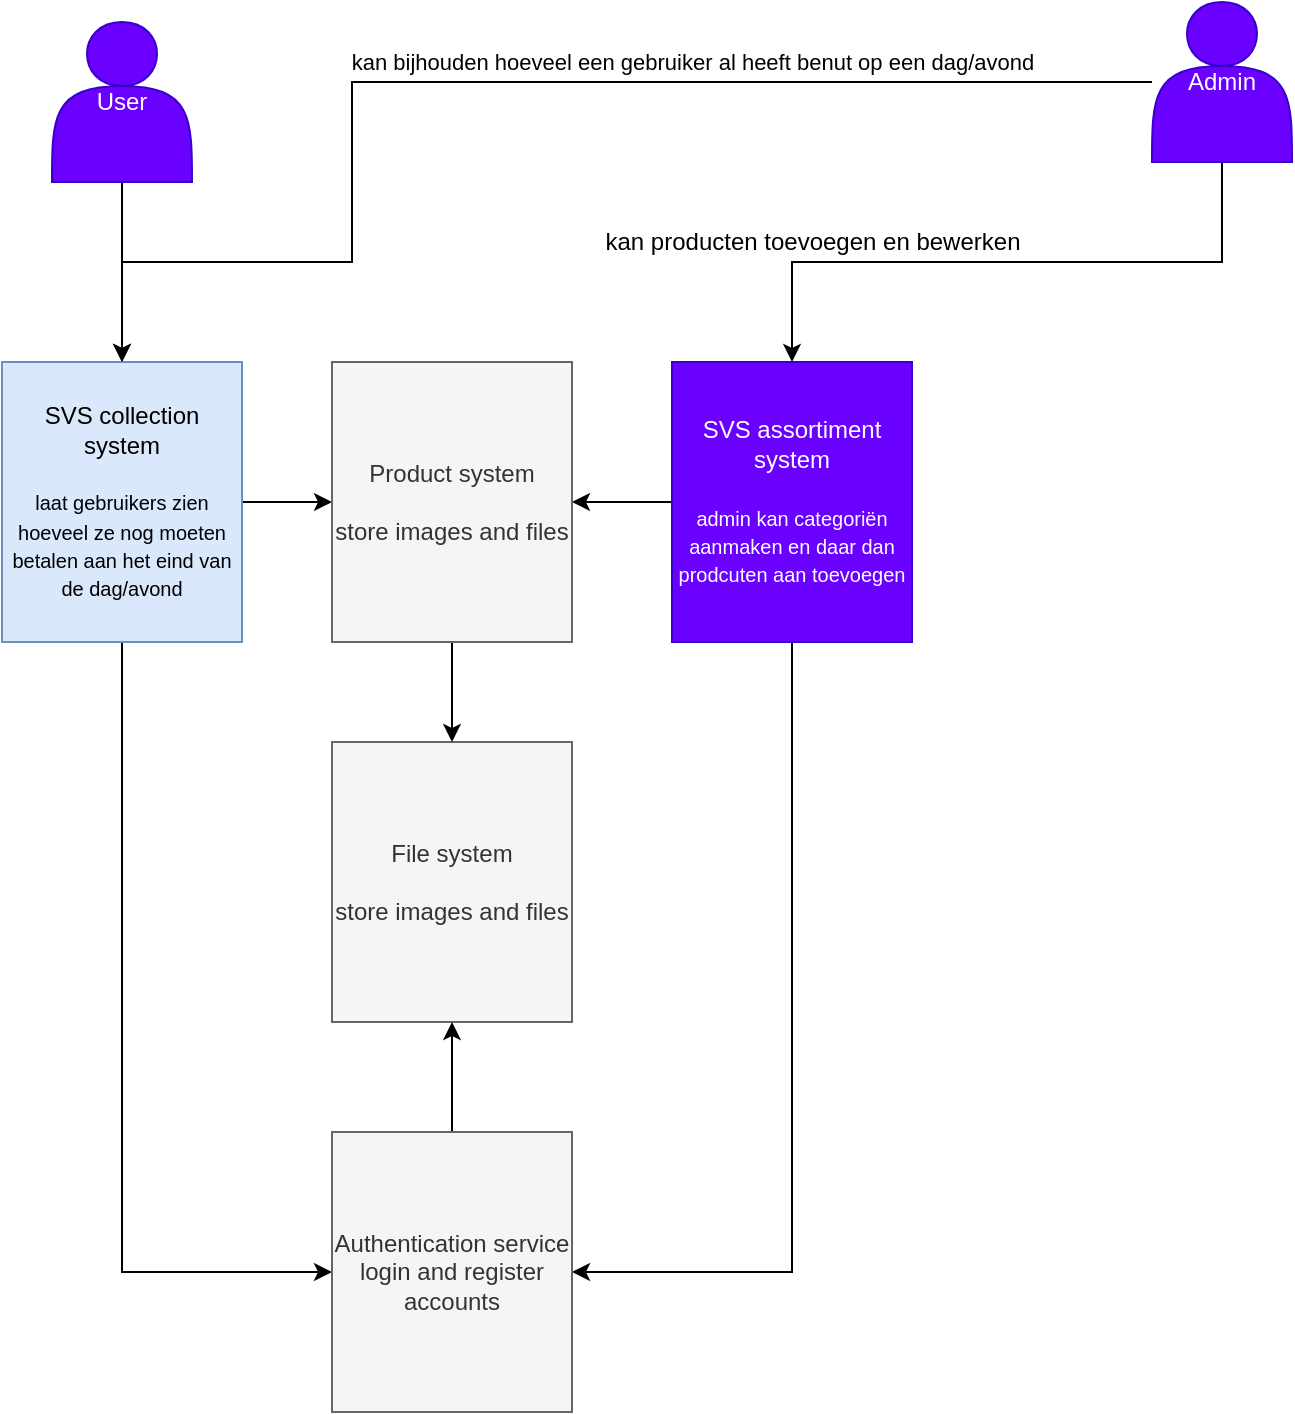 <mxfile version="13.7.7" type="device" pages="3"><diagram id="rbD4eceNmTdBEYtdzy2m" name="C1"><mxGraphModel dx="1662" dy="794" grid="1" gridSize="10" guides="1" tooltips="1" connect="1" arrows="1" fold="1" page="1" pageScale="1" pageWidth="827" pageHeight="1169" math="0" shadow="0"><root><mxCell id="0"/><mxCell id="1" parent="0"/><mxCell id="bnnjykZNKWpALdHbrsxe-6" style="edgeStyle=orthogonalEdgeStyle;rounded=0;orthogonalLoop=1;jettySize=auto;html=1;entryX=0.5;entryY=0;entryDx=0;entryDy=0;" parent="1" source="bnnjykZNKWpALdHbrsxe-1" target="bnnjykZNKWpALdHbrsxe-2" edge="1"><mxGeometry relative="1" as="geometry"/></mxCell><mxCell id="bnnjykZNKWpALdHbrsxe-1" value="User" style="shape=actor;whiteSpace=wrap;html=1;fillColor=#6a00ff;strokeColor=#3700CC;fontColor=#ffffff;" parent="1" vertex="1"><mxGeometry x="190" y="30" width="70" height="80" as="geometry"/></mxCell><mxCell id="EZe7z3fsxnue-4LnF_LR-4" style="edgeStyle=orthogonalEdgeStyle;rounded=0;orthogonalLoop=1;jettySize=auto;html=1;entryX=0;entryY=0.5;entryDx=0;entryDy=0;" edge="1" parent="1" source="bnnjykZNKWpALdHbrsxe-2" target="EZe7z3fsxnue-4LnF_LR-2"><mxGeometry relative="1" as="geometry"/></mxCell><mxCell id="EZe7z3fsxnue-4LnF_LR-8" style="edgeStyle=orthogonalEdgeStyle;rounded=0;orthogonalLoop=1;jettySize=auto;html=1;entryX=0;entryY=0.5;entryDx=0;entryDy=0;" edge="1" parent="1" source="bnnjykZNKWpALdHbrsxe-2" target="OUmCEBdWCQK563Elppng-1"><mxGeometry relative="1" as="geometry"><Array as="points"><mxPoint x="225" y="655"/></Array></mxGeometry></mxCell><mxCell id="bnnjykZNKWpALdHbrsxe-2" value="SVS collection system&lt;br&gt;&lt;br&gt;&lt;font style=&quot;font-size: 10px&quot;&gt;laat gebruikers zien hoeveel ze nog moeten betalen aan het eind van de dag/avond&lt;/font&gt;" style="rounded=0;whiteSpace=wrap;html=1;fillColor=#dae8fc;strokeColor=#6c8ebf;" parent="1" vertex="1"><mxGeometry x="165" y="200" width="120" height="140" as="geometry"/></mxCell><mxCell id="bnnjykZNKWpALdHbrsxe-7" style="edgeStyle=orthogonalEdgeStyle;rounded=0;orthogonalLoop=1;jettySize=auto;html=1;entryX=0.5;entryY=0;entryDx=0;entryDy=0;" parent="1" source="bnnjykZNKWpALdHbrsxe-3" target="bnnjykZNKWpALdHbrsxe-2" edge="1"><mxGeometry relative="1" as="geometry"><Array as="points"><mxPoint x="340" y="60"/><mxPoint x="340" y="150"/><mxPoint x="225" y="150"/></Array></mxGeometry></mxCell><mxCell id="bnnjykZNKWpALdHbrsxe-9" style="edgeStyle=orthogonalEdgeStyle;rounded=0;orthogonalLoop=1;jettySize=auto;html=1;" parent="1" source="bnnjykZNKWpALdHbrsxe-3" target="bnnjykZNKWpALdHbrsxe-8" edge="1"><mxGeometry relative="1" as="geometry"><Array as="points"><mxPoint x="685" y="150"/><mxPoint x="440" y="150"/></Array></mxGeometry></mxCell><mxCell id="bnnjykZNKWpALdHbrsxe-3" value="Admin" style="shape=actor;whiteSpace=wrap;html=1;fillColor=#6a00ff;strokeColor=#3700CC;fontColor=#ffffff;" parent="1" vertex="1"><mxGeometry x="740" y="20" width="70" height="80" as="geometry"/></mxCell><mxCell id="bnnjykZNKWpALdHbrsxe-4" value="File system&lt;br&gt;&lt;br&gt;store images and files" style="rounded=0;whiteSpace=wrap;html=1;fillColor=#f5f5f5;strokeColor=#666666;fontColor=#333333;" parent="1" vertex="1"><mxGeometry x="330" y="390" width="120" height="140" as="geometry"/></mxCell><mxCell id="EZe7z3fsxnue-4LnF_LR-5" style="edgeStyle=orthogonalEdgeStyle;rounded=0;orthogonalLoop=1;jettySize=auto;html=1;entryX=1;entryY=0.5;entryDx=0;entryDy=0;" edge="1" parent="1" source="bnnjykZNKWpALdHbrsxe-8" target="EZe7z3fsxnue-4LnF_LR-2"><mxGeometry relative="1" as="geometry"/></mxCell><mxCell id="EZe7z3fsxnue-4LnF_LR-9" style="edgeStyle=orthogonalEdgeStyle;rounded=0;orthogonalLoop=1;jettySize=auto;html=1;entryX=1;entryY=0.5;entryDx=0;entryDy=0;" edge="1" parent="1" source="bnnjykZNKWpALdHbrsxe-8" target="OUmCEBdWCQK563Elppng-1"><mxGeometry relative="1" as="geometry"><Array as="points"><mxPoint x="560" y="655"/></Array></mxGeometry></mxCell><mxCell id="bnnjykZNKWpALdHbrsxe-8" value="SVS assortiment system&lt;br&gt;&lt;br&gt;&lt;font style=&quot;font-size: 10px&quot;&gt;admin kan categoriën aanmaken en daar dan prodcuten aan toevoegen&lt;/font&gt;" style="rounded=0;whiteSpace=wrap;html=1;fillColor=#6a00ff;strokeColor=#3700CC;fontColor=#ffffff;" parent="1" vertex="1"><mxGeometry x="500" y="200" width="120" height="140" as="geometry"/></mxCell><mxCell id="bnnjykZNKWpALdHbrsxe-13" value="kan producten toevoegen en bewerken" style="text;html=1;align=center;verticalAlign=middle;resizable=0;points=[];autosize=1;" parent="1" vertex="1"><mxGeometry x="460" y="130" width="220" height="20" as="geometry"/></mxCell><mxCell id="bnnjykZNKWpALdHbrsxe-14" value="&lt;span style=&quot;font-size: 11px ; background-color: rgb(255 , 255 , 255)&quot;&gt;kan bijhouden hoeveel een gebruiker al heeft benut op een dag/avond&lt;/span&gt;" style="text;html=1;align=center;verticalAlign=middle;resizable=0;points=[];autosize=1;" parent="1" vertex="1"><mxGeometry x="330" y="40" width="360" height="20" as="geometry"/></mxCell><mxCell id="EZe7z3fsxnue-4LnF_LR-10" style="edgeStyle=orthogonalEdgeStyle;rounded=0;orthogonalLoop=1;jettySize=auto;html=1;entryX=0.5;entryY=1;entryDx=0;entryDy=0;" edge="1" parent="1" source="OUmCEBdWCQK563Elppng-1" target="bnnjykZNKWpALdHbrsxe-4"><mxGeometry relative="1" as="geometry"/></mxCell><mxCell id="OUmCEBdWCQK563Elppng-1" value="Authentication service&lt;br&gt;login and register accounts" style="rounded=0;whiteSpace=wrap;html=1;fillColor=#f5f5f5;strokeColor=#666666;fontColor=#333333;" parent="1" vertex="1"><mxGeometry x="330" y="585" width="120" height="140" as="geometry"/></mxCell><mxCell id="EZe7z3fsxnue-4LnF_LR-11" style="edgeStyle=orthogonalEdgeStyle;rounded=0;orthogonalLoop=1;jettySize=auto;html=1;entryX=0.5;entryY=0;entryDx=0;entryDy=0;" edge="1" parent="1" source="EZe7z3fsxnue-4LnF_LR-2" target="bnnjykZNKWpALdHbrsxe-4"><mxGeometry relative="1" as="geometry"/></mxCell><mxCell id="EZe7z3fsxnue-4LnF_LR-2" value="Product system&lt;br&gt;&lt;br&gt;store images and files" style="rounded=0;whiteSpace=wrap;html=1;fillColor=#f5f5f5;strokeColor=#666666;fontColor=#333333;" vertex="1" parent="1"><mxGeometry x="330" y="200" width="120" height="140" as="geometry"/></mxCell></root></mxGraphModel></diagram><diagram id="yxRo_j-AILU40IncbYvp" name="C2"><mxGraphModel dx="1662" dy="794" grid="1" gridSize="10" guides="1" tooltips="1" connect="1" arrows="1" fold="1" page="1" pageScale="1" pageWidth="827" pageHeight="1169" math="0" shadow="0"><root><mxCell id="LDkmEJXlD99__N3cSH7f-0"/><mxCell id="LDkmEJXlD99__N3cSH7f-1" parent="LDkmEJXlD99__N3cSH7f-0"/><mxCell id="Fb5yS7rQ-wrxTgypPYb2-0" value="" style="rounded=0;whiteSpace=wrap;html=1;fillColor=none;dashed=1;" parent="LDkmEJXlD99__N3cSH7f-1" vertex="1"><mxGeometry x="40" y="210" width="540" height="870" as="geometry"/></mxCell><mxCell id="Lp0hBQQdpkryb6F3CE_q-1" style="edgeStyle=orthogonalEdgeStyle;rounded=0;orthogonalLoop=1;jettySize=auto;html=1;entryX=0.5;entryY=0;entryDx=0;entryDy=0;" edge="1" parent="LDkmEJXlD99__N3cSH7f-1" source="Fb5yS7rQ-wrxTgypPYb2-2" target="Fb5yS7rQ-wrxTgypPYb2-9"><mxGeometry relative="1" as="geometry"/></mxCell><mxCell id="Fb5yS7rQ-wrxTgypPYb2-2" value="Web Application&lt;br&gt;&lt;br&gt;bezorgt de statische content en admin-page application" style="rounded=0;whiteSpace=wrap;html=1;dashed=1;fillColor=#0050ef;strokeColor=#001DBC;fontColor=#ffffff;" parent="LDkmEJXlD99__N3cSH7f-1" vertex="1"><mxGeometry x="50" y="220" width="120" height="110" as="geometry"/></mxCell><mxCell id="Lp0hBQQdpkryb6F3CE_q-3" style="edgeStyle=orthogonalEdgeStyle;rounded=0;orthogonalLoop=1;jettySize=auto;html=1;entryX=0.5;entryY=0;entryDx=0;entryDy=0;" edge="1" parent="LDkmEJXlD99__N3cSH7f-1" source="Fb5yS7rQ-wrxTgypPYb2-5" target="Fb5yS7rQ-wrxTgypPYb2-11"><mxGeometry relative="1" as="geometry"/></mxCell><mxCell id="Fb5yS7rQ-wrxTgypPYb2-5" value="Admin-page Application&lt;br&gt;&lt;br&gt;Voorziet alle user and admin functionalities via de webbrowser&amp;nbsp;" style="rounded=0;whiteSpace=wrap;html=1;dashed=1;fillColor=#0050ef;strokeColor=#001DBC;fontColor=#ffffff;" parent="LDkmEJXlD99__N3cSH7f-1" vertex="1"><mxGeometry x="450" y="220" width="120" height="110" as="geometry"/></mxCell><mxCell id="Fb5yS7rQ-wrxTgypPYb2-6" value="database&lt;br&gt;&lt;br&gt;slaat user informatie, hashed auth, etc." style="shape=datastore;whiteSpace=wrap;html=1;dashed=1;fillColor=#0050ef;strokeColor=#001DBC;fontColor=#ffffff;" parent="LDkmEJXlD99__N3cSH7f-1" vertex="1"><mxGeometry x="250" y="860" width="110" height="120" as="geometry"/></mxCell><mxCell id="Lp0hBQQdpkryb6F3CE_q-4" style="edgeStyle=orthogonalEdgeStyle;rounded=0;orthogonalLoop=1;jettySize=auto;html=1;entryX=0;entryY=0.5;entryDx=0;entryDy=0;" edge="1" parent="LDkmEJXlD99__N3cSH7f-1" source="Fb5yS7rQ-wrxTgypPYb2-9" target="9m0Hz8LUDWWWf4DjiUqs-0"><mxGeometry relative="1" as="geometry"/></mxCell><mxCell id="ArRg7o3DEmvF_C7m-i_q-1" style="edgeStyle=orthogonalEdgeStyle;rounded=0;orthogonalLoop=1;jettySize=auto;html=1;entryX=0;entryY=0.5;entryDx=0;entryDy=0;" edge="1" parent="LDkmEJXlD99__N3cSH7f-1" source="Fb5yS7rQ-wrxTgypPYb2-9" target="ArRg7o3DEmvF_C7m-i_q-0"><mxGeometry relative="1" as="geometry"><Array as="points"><mxPoint x="110" y="780"/></Array></mxGeometry></mxCell><mxCell id="ArRg7o3DEmvF_C7m-i_q-5" style="edgeStyle=orthogonalEdgeStyle;rounded=0;orthogonalLoop=1;jettySize=auto;html=1;entryX=0;entryY=0.5;entryDx=0;entryDy=0;" edge="1" parent="LDkmEJXlD99__N3cSH7f-1" source="Fb5yS7rQ-wrxTgypPYb2-9" target="Fb5yS7rQ-wrxTgypPYb2-6"><mxGeometry relative="1" as="geometry"><Array as="points"><mxPoint x="110" y="920"/></Array></mxGeometry></mxCell><mxCell id="Fb5yS7rQ-wrxTgypPYb2-9" value="API collection system&lt;br&gt;&lt;br&gt;voorziet de lappot functionaliteiten via JSON/HTTPS API" style="rounded=0;whiteSpace=wrap;html=1;dashed=1;fillColor=#0050ef;strokeColor=#001DBC;fontColor=#ffffff;" parent="LDkmEJXlD99__N3cSH7f-1" vertex="1"><mxGeometry x="50" y="365" width="120" height="110" as="geometry"/></mxCell><mxCell id="Lp0hBQQdpkryb6F3CE_q-5" style="edgeStyle=orthogonalEdgeStyle;rounded=0;orthogonalLoop=1;jettySize=auto;html=1;exitX=0;exitY=0.5;exitDx=0;exitDy=0;entryX=1;entryY=0.5;entryDx=0;entryDy=0;" edge="1" parent="LDkmEJXlD99__N3cSH7f-1" source="Fb5yS7rQ-wrxTgypPYb2-11" target="9m0Hz8LUDWWWf4DjiUqs-0"><mxGeometry relative="1" as="geometry"/></mxCell><mxCell id="ArRg7o3DEmvF_C7m-i_q-2" style="edgeStyle=orthogonalEdgeStyle;rounded=0;orthogonalLoop=1;jettySize=auto;html=1;entryX=1;entryY=0.5;entryDx=0;entryDy=0;" edge="1" parent="LDkmEJXlD99__N3cSH7f-1" source="Fb5yS7rQ-wrxTgypPYb2-11" target="ArRg7o3DEmvF_C7m-i_q-0"><mxGeometry relative="1" as="geometry"><Array as="points"><mxPoint x="510" y="780"/></Array></mxGeometry></mxCell><mxCell id="ArRg7o3DEmvF_C7m-i_q-6" style="edgeStyle=orthogonalEdgeStyle;rounded=0;orthogonalLoop=1;jettySize=auto;html=1;entryX=1;entryY=0.5;entryDx=0;entryDy=0;" edge="1" parent="LDkmEJXlD99__N3cSH7f-1" source="Fb5yS7rQ-wrxTgypPYb2-11" target="Fb5yS7rQ-wrxTgypPYb2-6"><mxGeometry relative="1" as="geometry"><Array as="points"><mxPoint x="510" y="920"/></Array></mxGeometry></mxCell><mxCell id="Fb5yS7rQ-wrxTgypPYb2-11" value="API assortiment system&lt;br&gt;&lt;br&gt;voorziet de assortiment functionaliteiten via JSON/HTTPS API" style="rounded=0;whiteSpace=wrap;html=1;dashed=1;fillColor=#0050ef;strokeColor=#001DBC;fontColor=#ffffff;" parent="LDkmEJXlD99__N3cSH7f-1" vertex="1"><mxGeometry x="450" y="365" width="120" height="110" as="geometry"/></mxCell><mxCell id="Lp0hBQQdpkryb6F3CE_q-0" style="edgeStyle=orthogonalEdgeStyle;rounded=0;orthogonalLoop=1;jettySize=auto;html=1;" edge="1" parent="LDkmEJXlD99__N3cSH7f-1" source="Fb5yS7rQ-wrxTgypPYb2-14" target="Fb5yS7rQ-wrxTgypPYb2-2"><mxGeometry relative="1" as="geometry"/></mxCell><mxCell id="Fb5yS7rQ-wrxTgypPYb2-14" value="User" style="shape=actor;whiteSpace=wrap;html=1;fillColor=#6a00ff;strokeColor=#3700CC;fontColor=#ffffff;" parent="LDkmEJXlD99__N3cSH7f-1" vertex="1"><mxGeometry x="75" y="80" width="70" height="80" as="geometry"/></mxCell><mxCell id="Lp0hBQQdpkryb6F3CE_q-2" style="edgeStyle=orthogonalEdgeStyle;rounded=0;orthogonalLoop=1;jettySize=auto;html=1;entryX=0.5;entryY=0;entryDx=0;entryDy=0;" edge="1" parent="LDkmEJXlD99__N3cSH7f-1" source="Fb5yS7rQ-wrxTgypPYb2-17" target="Fb5yS7rQ-wrxTgypPYb2-5"><mxGeometry relative="1" as="geometry"/></mxCell><mxCell id="Fb5yS7rQ-wrxTgypPYb2-17" value="Admin" style="shape=actor;whiteSpace=wrap;html=1;fillColor=#6a00ff;strokeColor=#3700CC;fontColor=#ffffff;" parent="LDkmEJXlD99__N3cSH7f-1" vertex="1"><mxGeometry x="475" y="80" width="70" height="80" as="geometry"/></mxCell><mxCell id="Fb5yS7rQ-wrxTgypPYb2-18" value="File system&lt;br&gt;&lt;br&gt;store images and files" style="rounded=0;whiteSpace=wrap;html=1;fillColor=#f5f5f5;strokeColor=#666666;fontColor=#333333;" parent="LDkmEJXlD99__N3cSH7f-1" vertex="1"><mxGeometry x="250" y="530" width="120" height="140" as="geometry"/></mxCell><mxCell id="ArRg7o3DEmvF_C7m-i_q-4" style="edgeStyle=orthogonalEdgeStyle;rounded=0;orthogonalLoop=1;jettySize=auto;html=1;entryX=0.5;entryY=0;entryDx=0;entryDy=0;" edge="1" parent="LDkmEJXlD99__N3cSH7f-1" source="9m0Hz8LUDWWWf4DjiUqs-0" target="Fb5yS7rQ-wrxTgypPYb2-18"><mxGeometry relative="1" as="geometry"/></mxCell><mxCell id="9m0Hz8LUDWWWf4DjiUqs-0" value="Authentication service&lt;br&gt;login and register accounts" style="rounded=0;whiteSpace=wrap;html=1;fillColor=#f5f5f5;strokeColor=#666666;fontColor=#333333;" parent="LDkmEJXlD99__N3cSH7f-1" vertex="1"><mxGeometry x="250" y="350" width="120" height="140" as="geometry"/></mxCell><mxCell id="ArRg7o3DEmvF_C7m-i_q-3" style="edgeStyle=orthogonalEdgeStyle;rounded=0;orthogonalLoop=1;jettySize=auto;html=1;entryX=0.5;entryY=1;entryDx=0;entryDy=0;" edge="1" parent="LDkmEJXlD99__N3cSH7f-1" source="ArRg7o3DEmvF_C7m-i_q-0" target="Fb5yS7rQ-wrxTgypPYb2-18"><mxGeometry relative="1" as="geometry"/></mxCell><mxCell id="ArRg7o3DEmvF_C7m-i_q-0" value="Product system&lt;br&gt;&lt;br&gt;store images and files" style="rounded=0;whiteSpace=wrap;html=1;fillColor=#f5f5f5;strokeColor=#666666;fontColor=#333333;" vertex="1" parent="LDkmEJXlD99__N3cSH7f-1"><mxGeometry x="250" y="710" width="120" height="140" as="geometry"/></mxCell></root></mxGraphModel></diagram><diagram id="yeci6ISRwFcXFap5AePN" name="C3"><mxGraphModel dx="1662" dy="839" grid="1" gridSize="10" guides="1" tooltips="1" connect="1" arrows="1" fold="1" page="1" pageScale="1" pageWidth="827" pageHeight="1169" math="0" shadow="0"><root><mxCell id="SX2Y_ueq7Ex1hl895_ah-0"/><mxCell id="SX2Y_ueq7Ex1hl895_ah-1" parent="SX2Y_ueq7Ex1hl895_ah-0"/><mxCell id="gZjBG8F18qINMnfwsHMS-0" value="" style="rounded=0;whiteSpace=wrap;html=1;fillColor=none;dashed=1;" vertex="1" parent="SX2Y_ueq7Ex1hl895_ah-1"><mxGeometry x="40" y="170" width="760" height="370" as="geometry"/></mxCell><mxCell id="gZjBG8F18qINMnfwsHMS-1" style="edgeStyle=orthogonalEdgeStyle;rounded=0;orthogonalLoop=1;jettySize=auto;html=1;entryX=0.5;entryY=0;entryDx=0;entryDy=0;" edge="1" parent="SX2Y_ueq7Ex1hl895_ah-1" source="gZjBG8F18qINMnfwsHMS-5" target="gZjBG8F18qINMnfwsHMS-7"><mxGeometry relative="1" as="geometry"/></mxCell><mxCell id="gZjBG8F18qINMnfwsHMS-2" style="edgeStyle=orthogonalEdgeStyle;rounded=0;orthogonalLoop=1;jettySize=auto;html=1;entryX=0.5;entryY=0;entryDx=0;entryDy=0;" edge="1" parent="SX2Y_ueq7Ex1hl895_ah-1" source="gZjBG8F18qINMnfwsHMS-5" target="gZjBG8F18qINMnfwsHMS-14"><mxGeometry relative="1" as="geometry"/></mxCell><mxCell id="gZjBG8F18qINMnfwsHMS-3" style="edgeStyle=orthogonalEdgeStyle;rounded=0;orthogonalLoop=1;jettySize=auto;html=1;" edge="1" parent="SX2Y_ueq7Ex1hl895_ah-1" source="gZjBG8F18qINMnfwsHMS-5" target="gZjBG8F18qINMnfwsHMS-18"><mxGeometry relative="1" as="geometry"/></mxCell><mxCell id="gZjBG8F18qINMnfwsHMS-4" style="edgeStyle=orthogonalEdgeStyle;rounded=0;orthogonalLoop=1;jettySize=auto;html=1;" edge="1" parent="SX2Y_ueq7Ex1hl895_ah-1" source="gZjBG8F18qINMnfwsHMS-5" target="gZjBG8F18qINMnfwsHMS-22"><mxGeometry relative="1" as="geometry"/></mxCell><mxCell id="gZjBG8F18qINMnfwsHMS-5" value="Admin-page Application&lt;br&gt;&lt;br&gt;Voorziet alle user and admin functionalities via de webbrowser&amp;nbsp;" style="rounded=0;whiteSpace=wrap;html=1;dashed=1;fillColor=#0050ef;strokeColor=#001DBC;fontColor=#ffffff;" vertex="1" parent="SX2Y_ueq7Ex1hl895_ah-1"><mxGeometry x="240" y="40" width="120" height="110" as="geometry"/></mxCell><mxCell id="gZjBG8F18qINMnfwsHMS-6" value="uses" style="edgeStyle=orthogonalEdgeStyle;rounded=0;orthogonalLoop=1;jettySize=auto;html=1;entryX=0.5;entryY=0;entryDx=0;entryDy=0;" edge="1" parent="SX2Y_ueq7Ex1hl895_ah-1" source="gZjBG8F18qINMnfwsHMS-7" target="gZjBG8F18qINMnfwsHMS-10"><mxGeometry relative="1" as="geometry"/></mxCell><mxCell id="gZjBG8F18qINMnfwsHMS-7" value="Sign in controller&lt;br&gt;&lt;br&gt;Laat gebruikers inloggen op de site" style="rounded=0;whiteSpace=wrap;html=1;dashed=1;fillColor=#1ba1e2;strokeColor=#006EAF;fontColor=#ffffff;" vertex="1" parent="SX2Y_ueq7Ex1hl895_ah-1"><mxGeometry x="55" y="190" width="120" height="110" as="geometry"/></mxCell><mxCell id="gZjBG8F18qINMnfwsHMS-8" style="edgeStyle=orthogonalEdgeStyle;rounded=0;orthogonalLoop=1;jettySize=auto;html=1;entryX=0.5;entryY=0;entryDx=0;entryDy=0;" edge="1" parent="SX2Y_ueq7Ex1hl895_ah-1" source="gZjBG8F18qINMnfwsHMS-10" target="gZjBG8F18qINMnfwsHMS-11"><mxGeometry relative="1" as="geometry"/></mxCell><mxCell id="gZjBG8F18qINMnfwsHMS-9" value="reads and writes to" style="edgeLabel;html=1;align=center;verticalAlign=middle;resizable=0;points=[];" vertex="1" connectable="0" parent="gZjBG8F18qINMnfwsHMS-8"><mxGeometry x="-0.227" y="2" relative="1" as="geometry"><mxPoint as="offset"/></mxGeometry></mxCell><mxCell id="gZjBG8F18qINMnfwsHMS-10" value="security component&lt;br&gt;&lt;br&gt;voorziet functionaliteiten voor het ingelogde account" style="rounded=0;whiteSpace=wrap;html=1;dashed=1;fillColor=#1ba1e2;strokeColor=#006EAF;fontColor=#ffffff;" vertex="1" parent="SX2Y_ueq7Ex1hl895_ah-1"><mxGeometry x="55" y="410" width="120" height="110" as="geometry"/></mxCell><mxCell id="gZjBG8F18qINMnfwsHMS-11" value="database&lt;br&gt;&lt;br&gt;" style="shape=datastore;whiteSpace=wrap;html=1;dashed=1;fillColor=#0050ef;strokeColor=#001DBC;fontColor=#ffffff;" vertex="1" parent="SX2Y_ueq7Ex1hl895_ah-1"><mxGeometry x="60" y="670" width="110" height="110" as="geometry"/></mxCell><mxCell id="gZjBG8F18qINMnfwsHMS-12" value="uses" style="edgeStyle=orthogonalEdgeStyle;rounded=0;orthogonalLoop=1;jettySize=auto;html=1;entryX=0.5;entryY=0;entryDx=0;entryDy=0;" edge="1" parent="SX2Y_ueq7Ex1hl895_ah-1" source="gZjBG8F18qINMnfwsHMS-14" target="gZjBG8F18qINMnfwsHMS-16"><mxGeometry relative="1" as="geometry"/></mxCell><mxCell id="gZjBG8F18qINMnfwsHMS-13" value="uses" style="edgeStyle=orthogonalEdgeStyle;rounded=0;orthogonalLoop=1;jettySize=auto;html=1;entryX=1;entryY=0.5;entryDx=0;entryDy=0;exitX=0;exitY=0.5;exitDx=0;exitDy=0;" edge="1" parent="SX2Y_ueq7Ex1hl895_ah-1" source="gZjBG8F18qINMnfwsHMS-16" target="gZjBG8F18qINMnfwsHMS-10"><mxGeometry relative="1" as="geometry"/></mxCell><mxCell id="gZjBG8F18qINMnfwsHMS-14" value="collection controller&lt;br&gt;&lt;br&gt;laat gebruikers een lappot aanmaken, joinen en bijhouden" style="rounded=0;whiteSpace=wrap;html=1;dashed=1;fillColor=#1ba1e2;strokeColor=#006EAF;fontColor=#ffffff;" vertex="1" parent="SX2Y_ueq7Ex1hl895_ah-1"><mxGeometry x="240" y="190" width="120" height="110" as="geometry"/></mxCell><mxCell id="gZjBG8F18qINMnfwsHMS-15" style="edgeStyle=orthogonalEdgeStyle;rounded=0;orthogonalLoop=1;jettySize=auto;html=1;entryX=0.5;entryY=0;entryDx=0;entryDy=0;" edge="1" parent="SX2Y_ueq7Ex1hl895_ah-1" source="gZjBG8F18qINMnfwsHMS-16" target="gZjBG8F18qINMnfwsHMS-11"><mxGeometry relative="1" as="geometry"><Array as="points"><mxPoint x="300" y="530"/><mxPoint x="115" y="530"/></Array></mxGeometry></mxCell><mxCell id="gZjBG8F18qINMnfwsHMS-16" value="collection component" style="rounded=0;whiteSpace=wrap;html=1;dashed=1;fillColor=#1ba1e2;strokeColor=#006EAF;fontColor=#ffffff;" vertex="1" parent="SX2Y_ueq7Ex1hl895_ah-1"><mxGeometry x="240" y="410" width="120" height="110" as="geometry"/></mxCell><mxCell id="gZjBG8F18qINMnfwsHMS-17" value="uses" style="edgeStyle=orthogonalEdgeStyle;rounded=0;orthogonalLoop=1;jettySize=auto;html=1;entryX=0.5;entryY=0;entryDx=0;entryDy=0;" edge="1" parent="SX2Y_ueq7Ex1hl895_ah-1" source="gZjBG8F18qINMnfwsHMS-18" target="gZjBG8F18qINMnfwsHMS-21"><mxGeometry relative="1" as="geometry"/></mxCell><mxCell id="gZjBG8F18qINMnfwsHMS-18" value="order controller" style="rounded=0;whiteSpace=wrap;html=1;dashed=1;fillColor=#1ba1e2;strokeColor=#006EAF;fontColor=#ffffff;" vertex="1" parent="SX2Y_ueq7Ex1hl895_ah-1"><mxGeometry x="404" y="190" width="120" height="110" as="geometry"/></mxCell><mxCell id="gZjBG8F18qINMnfwsHMS-19" style="edgeStyle=orthogonalEdgeStyle;rounded=0;orthogonalLoop=1;jettySize=auto;html=1;entryX=1;entryY=0.5;entryDx=0;entryDy=0;" edge="1" parent="SX2Y_ueq7Ex1hl895_ah-1" source="gZjBG8F18qINMnfwsHMS-21" target="gZjBG8F18qINMnfwsHMS-10"><mxGeometry relative="1" as="geometry"><Array as="points"><mxPoint x="464" y="580"/><mxPoint x="230" y="580"/><mxPoint x="230" y="465"/></Array></mxGeometry></mxCell><mxCell id="gZjBG8F18qINMnfwsHMS-20" value="uses" style="edgeStyle=orthogonalEdgeStyle;rounded=0;orthogonalLoop=1;jettySize=auto;html=1;entryX=1;entryY=0.5;entryDx=0;entryDy=0;" edge="1" parent="SX2Y_ueq7Ex1hl895_ah-1" source="gZjBG8F18qINMnfwsHMS-21" target="gZjBG8F18qINMnfwsHMS-16"><mxGeometry relative="1" as="geometry"/></mxCell><mxCell id="gZjBG8F18qINMnfwsHMS-21" value="order component" style="rounded=0;whiteSpace=wrap;html=1;dashed=1;fillColor=#1ba1e2;strokeColor=#006EAF;fontColor=#ffffff;" vertex="1" parent="SX2Y_ueq7Ex1hl895_ah-1"><mxGeometry x="404" y="410" width="120" height="110" as="geometry"/></mxCell><mxCell id="gZjBG8F18qINMnfwsHMS-22" value="dashboard controller" style="rounded=0;whiteSpace=wrap;html=1;dashed=1;fillColor=#1ba1e2;strokeColor=#006EAF;fontColor=#ffffff;" vertex="1" parent="SX2Y_ueq7Ex1hl895_ah-1"><mxGeometry x="560" y="190" width="120" height="110" as="geometry"/></mxCell></root></mxGraphModel></diagram></mxfile>